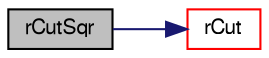 digraph "rCutSqr"
{
  bgcolor="transparent";
  edge [fontname="FreeSans",fontsize="10",labelfontname="FreeSans",labelfontsize="10"];
  node [fontname="FreeSans",fontsize="10",shape=record];
  rankdir="LR";
  Node56 [label="rCutSqr",height=0.2,width=0.4,color="black", fillcolor="grey75", style="filled", fontcolor="black"];
  Node56 -> Node57 [color="midnightblue",fontsize="10",style="solid",fontname="FreeSans"];
  Node57 [label="rCut",height=0.2,width=0.4,color="red",URL="$a24474.html#a31a9b81c0fc5b97aa4d72e880e5dda9f"];
}
